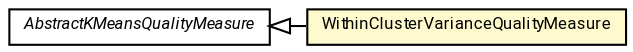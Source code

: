#!/usr/local/bin/dot
#
# Class diagram 
# Generated by UMLGraph version R5_7_2-60-g0e99a6 (http://www.spinellis.gr/umlgraph/)
#

digraph G {
	graph [fontnames="svg"]
	edge [fontname="Roboto",fontsize=7,labelfontname="Roboto",labelfontsize=7,color="black"];
	node [fontname="Roboto",fontcolor="black",fontsize=8,shape=plaintext,margin=0,width=0,height=0];
	nodesep=0.15;
	ranksep=0.25;
	rankdir=LR;
	// de.lmu.ifi.dbs.elki.algorithm.clustering.kmeans.quality.AbstractKMeansQualityMeasure<O extends de.lmu.ifi.dbs.elki.data.NumberVector>
	c10938081 [label=<<table title="de.lmu.ifi.dbs.elki.algorithm.clustering.kmeans.quality.AbstractKMeansQualityMeasure" border="0" cellborder="1" cellspacing="0" cellpadding="2" href="AbstractKMeansQualityMeasure.html" target="_parent">
		<tr><td><table border="0" cellspacing="0" cellpadding="1">
		<tr><td align="center" balign="center"> <font face="Roboto"><i>AbstractKMeansQualityMeasure</i></font> </td></tr>
		</table></td></tr>
		</table>>, URL="AbstractKMeansQualityMeasure.html"];
	// de.lmu.ifi.dbs.elki.algorithm.clustering.kmeans.quality.WithinClusterVarianceQualityMeasure
	c10938083 [label=<<table title="de.lmu.ifi.dbs.elki.algorithm.clustering.kmeans.quality.WithinClusterVarianceQualityMeasure" border="0" cellborder="1" cellspacing="0" cellpadding="2" bgcolor="lemonChiffon" href="WithinClusterVarianceQualityMeasure.html" target="_parent">
		<tr><td><table border="0" cellspacing="0" cellpadding="1">
		<tr><td align="center" balign="center"> <font face="Roboto">WithinClusterVarianceQualityMeasure</font> </td></tr>
		</table></td></tr>
		</table>>, URL="WithinClusterVarianceQualityMeasure.html"];
	// de.lmu.ifi.dbs.elki.algorithm.clustering.kmeans.quality.WithinClusterVarianceQualityMeasure extends de.lmu.ifi.dbs.elki.algorithm.clustering.kmeans.quality.AbstractKMeansQualityMeasure<O extends de.lmu.ifi.dbs.elki.data.NumberVector>
	c10938081 -> c10938083 [arrowtail=empty,dir=back,weight=10];
}

